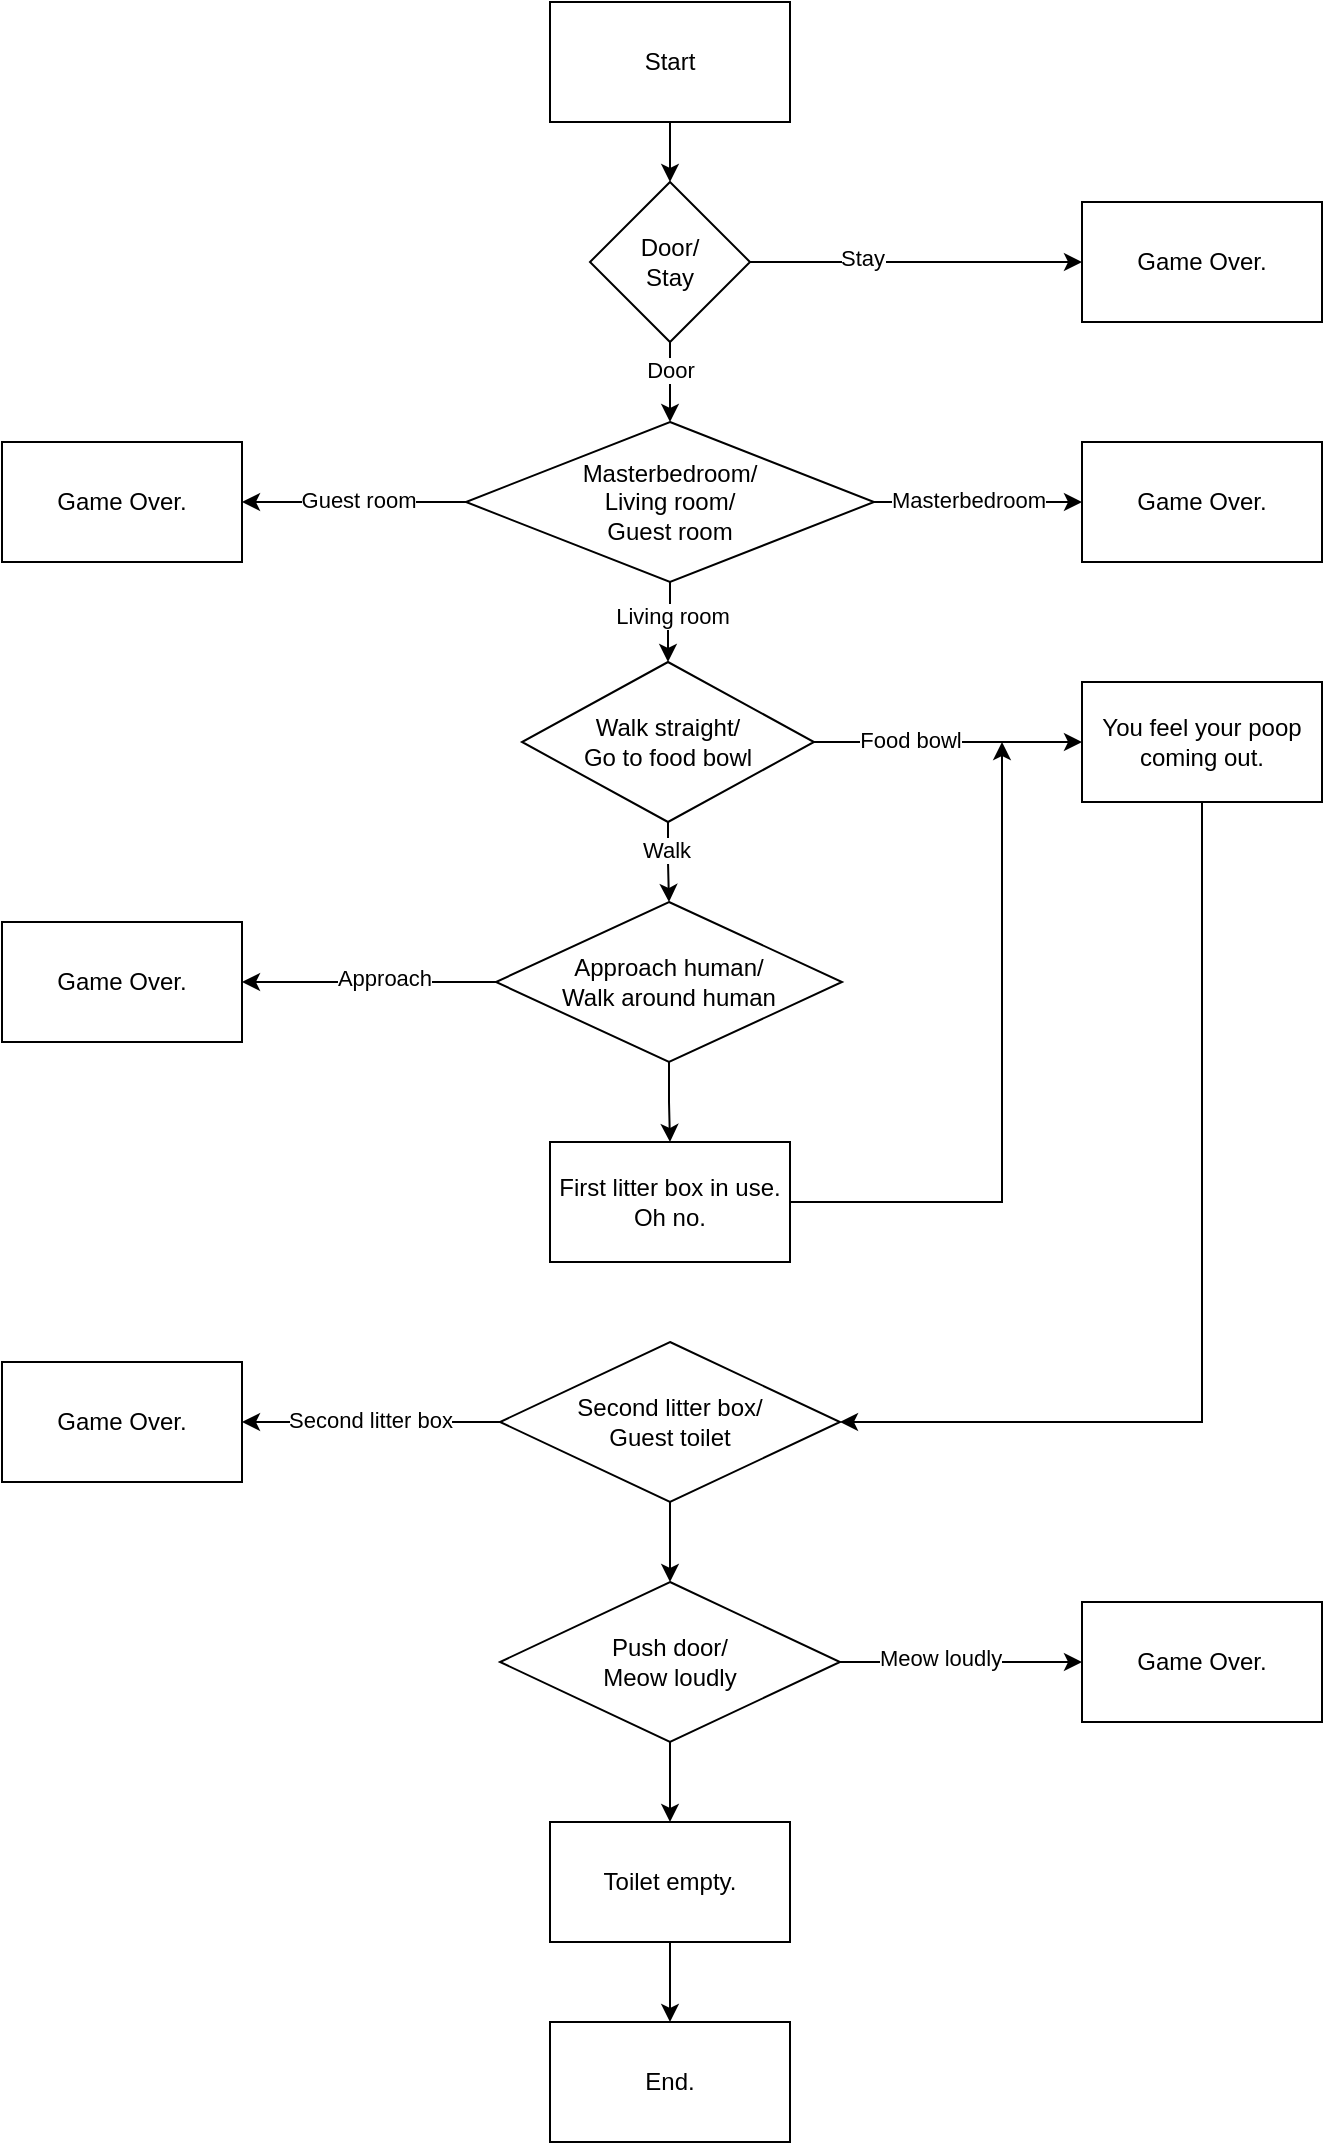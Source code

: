 <mxfile version="20.2.5" type="device"><diagram id="l7t2s4X2vEqfs8AuDO_i" name="Page-1"><mxGraphModel dx="1051" dy="806" grid="1" gridSize="10" guides="1" tooltips="1" connect="1" arrows="1" fold="1" page="1" pageScale="1" pageWidth="827" pageHeight="1169" math="0" shadow="0"><root><mxCell id="0"/><mxCell id="1" parent="0"/><mxCell id="4x6RgZn4lxdLCuum_m8b-21" value="" style="edgeStyle=orthogonalEdgeStyle;rounded=0;orthogonalLoop=1;jettySize=auto;html=1;" edge="1" parent="1" source="4x6RgZn4lxdLCuum_m8b-1" target="4x6RgZn4lxdLCuum_m8b-20"><mxGeometry relative="1" as="geometry"/></mxCell><mxCell id="4x6RgZn4lxdLCuum_m8b-1" value="Start" style="rounded=0;whiteSpace=wrap;html=1;" vertex="1" parent="1"><mxGeometry x="354" y="20" width="120" height="60" as="geometry"/></mxCell><mxCell id="4x6RgZn4lxdLCuum_m8b-23" value="" style="edgeStyle=orthogonalEdgeStyle;rounded=0;orthogonalLoop=1;jettySize=auto;html=1;" edge="1" parent="1" source="4x6RgZn4lxdLCuum_m8b-20" target="4x6RgZn4lxdLCuum_m8b-22"><mxGeometry relative="1" as="geometry"/></mxCell><mxCell id="4x6RgZn4lxdLCuum_m8b-29" value="Stay" style="edgeLabel;html=1;align=center;verticalAlign=middle;resizable=0;points=[];" vertex="1" connectable="0" parent="4x6RgZn4lxdLCuum_m8b-23"><mxGeometry x="-0.333" y="2" relative="1" as="geometry"><mxPoint as="offset"/></mxGeometry></mxCell><mxCell id="4x6RgZn4lxdLCuum_m8b-25" value="" style="edgeStyle=orthogonalEdgeStyle;rounded=0;orthogonalLoop=1;jettySize=auto;html=1;" edge="1" parent="1" source="4x6RgZn4lxdLCuum_m8b-20" target="4x6RgZn4lxdLCuum_m8b-24"><mxGeometry relative="1" as="geometry"/></mxCell><mxCell id="4x6RgZn4lxdLCuum_m8b-30" value="Door" style="edgeLabel;html=1;align=center;verticalAlign=middle;resizable=0;points=[];" vertex="1" connectable="0" parent="4x6RgZn4lxdLCuum_m8b-25"><mxGeometry x="-0.3" relative="1" as="geometry"><mxPoint as="offset"/></mxGeometry></mxCell><mxCell id="4x6RgZn4lxdLCuum_m8b-20" value="Door/&lt;br&gt;Stay" style="rhombus;whiteSpace=wrap;html=1;rounded=0;" vertex="1" parent="1"><mxGeometry x="374" y="110" width="80" height="80" as="geometry"/></mxCell><mxCell id="4x6RgZn4lxdLCuum_m8b-22" value="Game Over." style="whiteSpace=wrap;html=1;rounded=0;" vertex="1" parent="1"><mxGeometry x="620" y="120" width="120" height="60" as="geometry"/></mxCell><mxCell id="4x6RgZn4lxdLCuum_m8b-27" value="" style="edgeStyle=orthogonalEdgeStyle;rounded=0;orthogonalLoop=1;jettySize=auto;html=1;entryX=0;entryY=0.5;entryDx=0;entryDy=0;" edge="1" parent="1" source="4x6RgZn4lxdLCuum_m8b-24" target="4x6RgZn4lxdLCuum_m8b-28"><mxGeometry relative="1" as="geometry"><mxPoint x="600" y="270" as="targetPoint"/></mxGeometry></mxCell><mxCell id="4x6RgZn4lxdLCuum_m8b-31" value="Masterbedroom" style="edgeLabel;html=1;align=center;verticalAlign=middle;resizable=0;points=[];" vertex="1" connectable="0" parent="4x6RgZn4lxdLCuum_m8b-27"><mxGeometry x="-0.476" y="1" relative="1" as="geometry"><mxPoint x="20" as="offset"/></mxGeometry></mxCell><mxCell id="4x6RgZn4lxdLCuum_m8b-33" value="" style="edgeStyle=orthogonalEdgeStyle;rounded=0;orthogonalLoop=1;jettySize=auto;html=1;" edge="1" parent="1" source="4x6RgZn4lxdLCuum_m8b-24" target="4x6RgZn4lxdLCuum_m8b-32"><mxGeometry relative="1" as="geometry"/></mxCell><mxCell id="4x6RgZn4lxdLCuum_m8b-34" value="Guest room" style="edgeLabel;html=1;align=center;verticalAlign=middle;resizable=0;points=[];" vertex="1" connectable="0" parent="4x6RgZn4lxdLCuum_m8b-33"><mxGeometry x="0.196" y="-1" relative="1" as="geometry"><mxPoint x="13" as="offset"/></mxGeometry></mxCell><mxCell id="4x6RgZn4lxdLCuum_m8b-36" value="" style="edgeStyle=orthogonalEdgeStyle;rounded=0;orthogonalLoop=1;jettySize=auto;html=1;" edge="1" parent="1" source="4x6RgZn4lxdLCuum_m8b-24" target="4x6RgZn4lxdLCuum_m8b-35"><mxGeometry relative="1" as="geometry"/></mxCell><mxCell id="4x6RgZn4lxdLCuum_m8b-37" value="Living room" style="edgeLabel;html=1;align=center;verticalAlign=middle;resizable=0;points=[];" vertex="1" connectable="0" parent="4x6RgZn4lxdLCuum_m8b-36"><mxGeometry x="-0.2" y="1" relative="1" as="geometry"><mxPoint as="offset"/></mxGeometry></mxCell><mxCell id="4x6RgZn4lxdLCuum_m8b-24" value="Masterbedroom/&lt;br&gt;Living room/&lt;br&gt;Guest room" style="rhombus;whiteSpace=wrap;html=1;rounded=0;" vertex="1" parent="1"><mxGeometry x="312" y="230" width="204" height="80" as="geometry"/></mxCell><mxCell id="4x6RgZn4lxdLCuum_m8b-28" value="Game Over." style="whiteSpace=wrap;html=1;rounded=0;" vertex="1" parent="1"><mxGeometry x="620" y="240" width="120" height="60" as="geometry"/></mxCell><mxCell id="4x6RgZn4lxdLCuum_m8b-32" value="Game Over." style="whiteSpace=wrap;html=1;rounded=0;" vertex="1" parent="1"><mxGeometry x="80" y="240" width="120" height="60" as="geometry"/></mxCell><mxCell id="4x6RgZn4lxdLCuum_m8b-39" value="" style="edgeStyle=orthogonalEdgeStyle;rounded=0;orthogonalLoop=1;jettySize=auto;html=1;entryX=0;entryY=0.5;entryDx=0;entryDy=0;" edge="1" parent="1" source="4x6RgZn4lxdLCuum_m8b-35" target="4x6RgZn4lxdLCuum_m8b-40"><mxGeometry relative="1" as="geometry"><mxPoint x="599" y="390" as="targetPoint"/></mxGeometry></mxCell><mxCell id="4x6RgZn4lxdLCuum_m8b-53" value="Food bowl" style="edgeLabel;html=1;align=center;verticalAlign=middle;resizable=0;points=[];" vertex="1" connectable="0" parent="4x6RgZn4lxdLCuum_m8b-39"><mxGeometry x="-0.433" y="-1" relative="1" as="geometry"><mxPoint x="10" y="-2" as="offset"/></mxGeometry></mxCell><mxCell id="4x6RgZn4lxdLCuum_m8b-44" value="" style="edgeStyle=orthogonalEdgeStyle;rounded=0;orthogonalLoop=1;jettySize=auto;html=1;" edge="1" parent="1" source="4x6RgZn4lxdLCuum_m8b-35" target="4x6RgZn4lxdLCuum_m8b-43"><mxGeometry relative="1" as="geometry"/></mxCell><mxCell id="4x6RgZn4lxdLCuum_m8b-68" value="Walk" style="edgeLabel;html=1;align=center;verticalAlign=middle;resizable=0;points=[];" vertex="1" connectable="0" parent="4x6RgZn4lxdLCuum_m8b-44"><mxGeometry x="-0.325" y="-1" relative="1" as="geometry"><mxPoint as="offset"/></mxGeometry></mxCell><mxCell id="4x6RgZn4lxdLCuum_m8b-35" value="Walk straight/&lt;br&gt;Go to food bowl" style="rhombus;whiteSpace=wrap;html=1;rounded=0;" vertex="1" parent="1"><mxGeometry x="340" y="350" width="146" height="80" as="geometry"/></mxCell><mxCell id="4x6RgZn4lxdLCuum_m8b-55" value="" style="edgeStyle=orthogonalEdgeStyle;rounded=0;orthogonalLoop=1;jettySize=auto;html=1;entryX=1;entryY=0.5;entryDx=0;entryDy=0;" edge="1" parent="1" source="4x6RgZn4lxdLCuum_m8b-40" target="4x6RgZn4lxdLCuum_m8b-54"><mxGeometry relative="1" as="geometry"><Array as="points"><mxPoint x="680" y="730"/></Array></mxGeometry></mxCell><mxCell id="4x6RgZn4lxdLCuum_m8b-40" value="You feel your poop coming out." style="whiteSpace=wrap;html=1;rounded=0;" vertex="1" parent="1"><mxGeometry x="620" y="360" width="120" height="60" as="geometry"/></mxCell><mxCell id="4x6RgZn4lxdLCuum_m8b-46" value="" style="edgeStyle=orthogonalEdgeStyle;rounded=0;orthogonalLoop=1;jettySize=auto;html=1;" edge="1" parent="1" source="4x6RgZn4lxdLCuum_m8b-43" target="4x6RgZn4lxdLCuum_m8b-45"><mxGeometry relative="1" as="geometry"/></mxCell><mxCell id="4x6RgZn4lxdLCuum_m8b-47" value="Approach" style="edgeLabel;html=1;align=center;verticalAlign=middle;resizable=0;points=[];" vertex="1" connectable="0" parent="4x6RgZn4lxdLCuum_m8b-46"><mxGeometry x="-0.512" y="-2" relative="1" as="geometry"><mxPoint x="-25" as="offset"/></mxGeometry></mxCell><mxCell id="4x6RgZn4lxdLCuum_m8b-51" value="" style="edgeStyle=orthogonalEdgeStyle;rounded=0;orthogonalLoop=1;jettySize=auto;html=1;" edge="1" parent="1" source="4x6RgZn4lxdLCuum_m8b-43" target="4x6RgZn4lxdLCuum_m8b-50"><mxGeometry relative="1" as="geometry"/></mxCell><mxCell id="4x6RgZn4lxdLCuum_m8b-43" value="Approach human/&lt;br&gt;Walk around human" style="rhombus;whiteSpace=wrap;html=1;rounded=0;" vertex="1" parent="1"><mxGeometry x="327" y="470" width="173" height="80" as="geometry"/></mxCell><mxCell id="4x6RgZn4lxdLCuum_m8b-45" value="Game Over." style="whiteSpace=wrap;html=1;rounded=0;" vertex="1" parent="1"><mxGeometry x="80" y="480" width="120" height="60" as="geometry"/></mxCell><mxCell id="4x6RgZn4lxdLCuum_m8b-52" style="edgeStyle=orthogonalEdgeStyle;rounded=0;orthogonalLoop=1;jettySize=auto;html=1;" edge="1" parent="1" source="4x6RgZn4lxdLCuum_m8b-50"><mxGeometry relative="1" as="geometry"><mxPoint x="580" y="390" as="targetPoint"/><Array as="points"><mxPoint x="580" y="620"/><mxPoint x="580" y="390"/></Array></mxGeometry></mxCell><mxCell id="4x6RgZn4lxdLCuum_m8b-50" value="First litter box in use.&lt;br&gt;Oh no." style="whiteSpace=wrap;html=1;rounded=0;" vertex="1" parent="1"><mxGeometry x="354" y="590" width="120" height="60" as="geometry"/></mxCell><mxCell id="4x6RgZn4lxdLCuum_m8b-57" value="" style="edgeStyle=orthogonalEdgeStyle;rounded=0;orthogonalLoop=1;jettySize=auto;html=1;" edge="1" parent="1" source="4x6RgZn4lxdLCuum_m8b-54" target="4x6RgZn4lxdLCuum_m8b-56"><mxGeometry relative="1" as="geometry"/></mxCell><mxCell id="4x6RgZn4lxdLCuum_m8b-58" value="Second litter box" style="edgeLabel;html=1;align=center;verticalAlign=middle;resizable=0;points=[];" vertex="1" connectable="0" parent="4x6RgZn4lxdLCuum_m8b-57"><mxGeometry x="0.07" y="1" relative="1" as="geometry"><mxPoint x="4" y="-2" as="offset"/></mxGeometry></mxCell><mxCell id="4x6RgZn4lxdLCuum_m8b-60" value="" style="edgeStyle=orthogonalEdgeStyle;rounded=0;orthogonalLoop=1;jettySize=auto;html=1;" edge="1" parent="1" source="4x6RgZn4lxdLCuum_m8b-54" target="4x6RgZn4lxdLCuum_m8b-59"><mxGeometry relative="1" as="geometry"/></mxCell><mxCell id="4x6RgZn4lxdLCuum_m8b-54" value="Second litter box/&lt;br&gt;Guest toilet" style="rhombus;whiteSpace=wrap;html=1;rounded=0;" vertex="1" parent="1"><mxGeometry x="329" y="690" width="170" height="80" as="geometry"/></mxCell><mxCell id="4x6RgZn4lxdLCuum_m8b-56" value="Game Over." style="whiteSpace=wrap;html=1;rounded=0;" vertex="1" parent="1"><mxGeometry x="80" y="700" width="120" height="60" as="geometry"/></mxCell><mxCell id="4x6RgZn4lxdLCuum_m8b-62" value="" style="edgeStyle=orthogonalEdgeStyle;rounded=0;orthogonalLoop=1;jettySize=auto;html=1;" edge="1" parent="1" source="4x6RgZn4lxdLCuum_m8b-59" target="4x6RgZn4lxdLCuum_m8b-61"><mxGeometry relative="1" as="geometry"/></mxCell><mxCell id="4x6RgZn4lxdLCuum_m8b-63" value="Meow loudly" style="edgeLabel;html=1;align=center;verticalAlign=middle;resizable=0;points=[];" vertex="1" connectable="0" parent="4x6RgZn4lxdLCuum_m8b-62"><mxGeometry x="-0.174" y="2" relative="1" as="geometry"><mxPoint as="offset"/></mxGeometry></mxCell><mxCell id="4x6RgZn4lxdLCuum_m8b-65" value="" style="edgeStyle=orthogonalEdgeStyle;rounded=0;orthogonalLoop=1;jettySize=auto;html=1;" edge="1" parent="1" source="4x6RgZn4lxdLCuum_m8b-59" target="4x6RgZn4lxdLCuum_m8b-64"><mxGeometry relative="1" as="geometry"/></mxCell><mxCell id="4x6RgZn4lxdLCuum_m8b-59" value="Push door/&lt;br&gt;Meow loudly" style="rhombus;whiteSpace=wrap;html=1;rounded=0;" vertex="1" parent="1"><mxGeometry x="329" y="810" width="170" height="80" as="geometry"/></mxCell><mxCell id="4x6RgZn4lxdLCuum_m8b-61" value="Game Over." style="whiteSpace=wrap;html=1;rounded=0;" vertex="1" parent="1"><mxGeometry x="620" y="820" width="120" height="60" as="geometry"/></mxCell><mxCell id="4x6RgZn4lxdLCuum_m8b-67" value="" style="edgeStyle=orthogonalEdgeStyle;rounded=0;orthogonalLoop=1;jettySize=auto;html=1;" edge="1" parent="1" source="4x6RgZn4lxdLCuum_m8b-64" target="4x6RgZn4lxdLCuum_m8b-66"><mxGeometry relative="1" as="geometry"/></mxCell><mxCell id="4x6RgZn4lxdLCuum_m8b-64" value="Toilet empty." style="whiteSpace=wrap;html=1;rounded=0;" vertex="1" parent="1"><mxGeometry x="354" y="930" width="120" height="60" as="geometry"/></mxCell><mxCell id="4x6RgZn4lxdLCuum_m8b-66" value="End." style="whiteSpace=wrap;html=1;rounded=0;" vertex="1" parent="1"><mxGeometry x="354" y="1030" width="120" height="60" as="geometry"/></mxCell></root></mxGraphModel></diagram></mxfile>